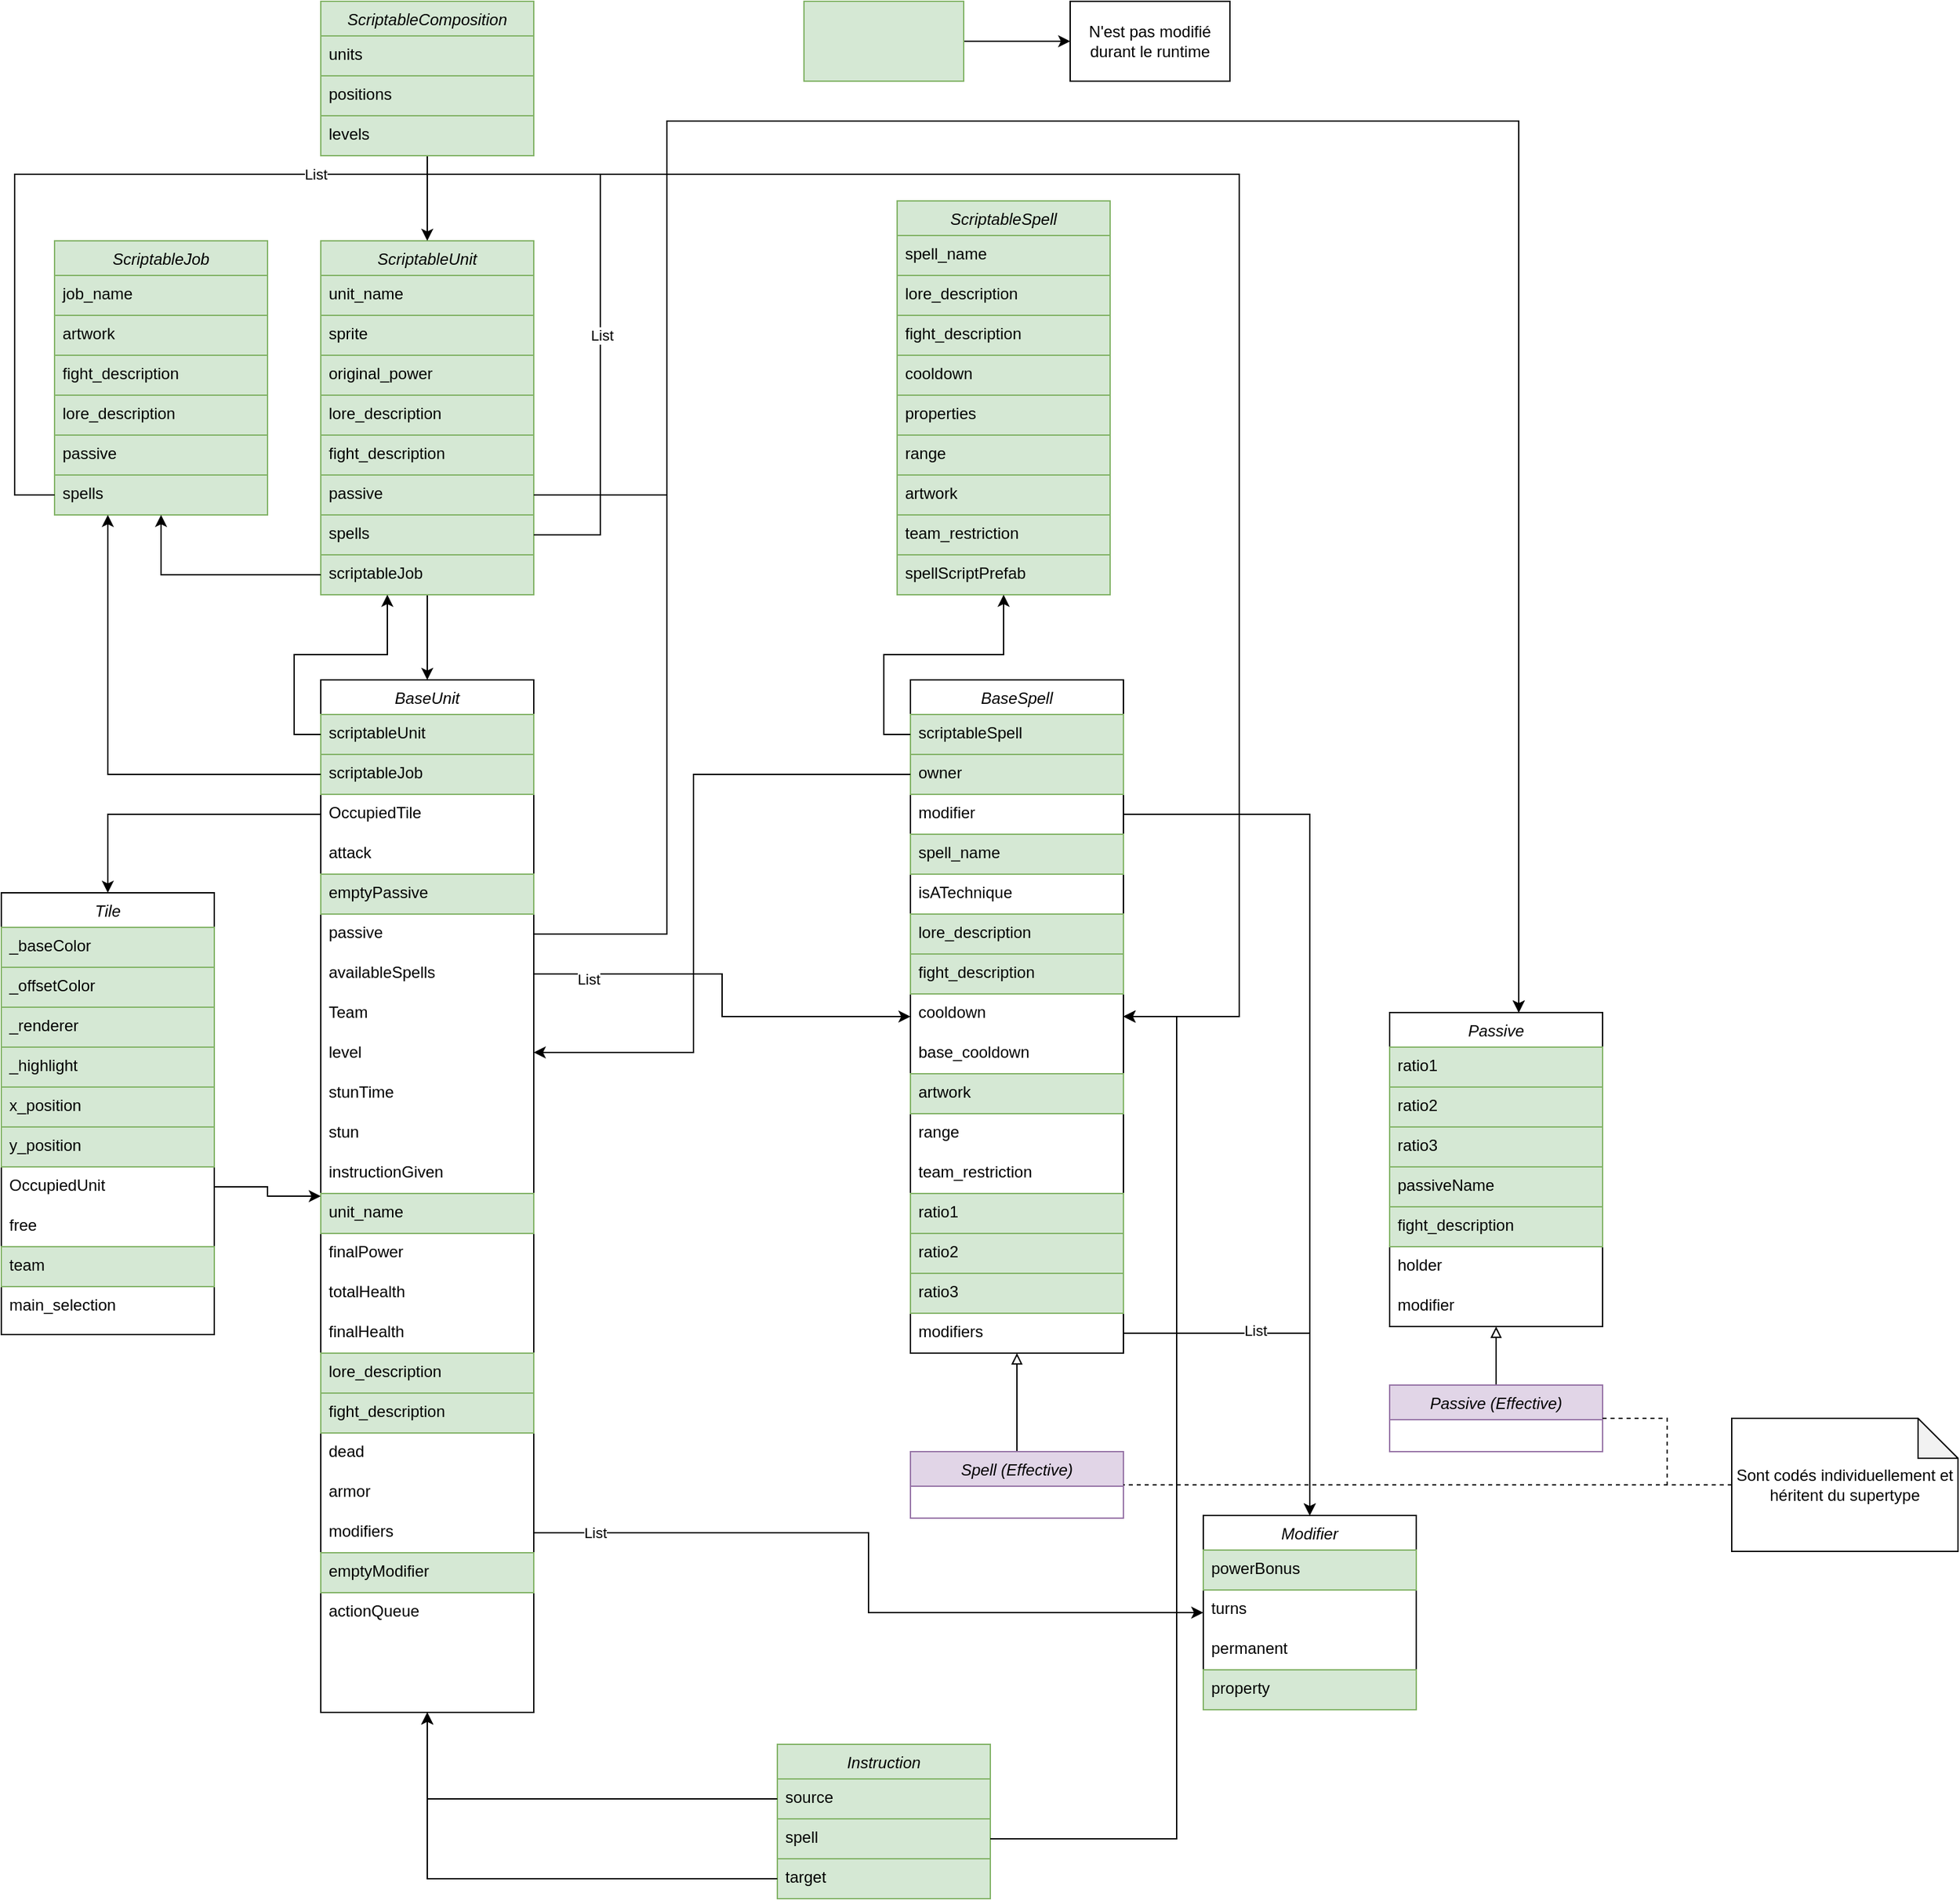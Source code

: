 <mxfile version="21.6.5" type="device">
  <diagram id="C5RBs43oDa-KdzZeNtuy" name="Page-1">
    <mxGraphModel dx="1350" dy="1958" grid="1" gridSize="10" guides="1" tooltips="1" connect="1" arrows="1" fold="1" page="1" pageScale="1" pageWidth="827" pageHeight="1169" math="0" shadow="0">
      <root>
        <mxCell id="WIyWlLk6GJQsqaUBKTNV-0" />
        <mxCell id="WIyWlLk6GJQsqaUBKTNV-1" parent="WIyWlLk6GJQsqaUBKTNV-0" />
        <mxCell id="icBQ6W7Yd303D4J3eCgz-27" style="edgeStyle=orthogonalEdgeStyle;rounded=0;orthogonalLoop=1;jettySize=auto;html=1;" parent="WIyWlLk6GJQsqaUBKTNV-1" source="icBQ6W7Yd303D4J3eCgz-1" target="icBQ6W7Yd303D4J3eCgz-18" edge="1">
          <mxGeometry relative="1" as="geometry" />
        </mxCell>
        <mxCell id="icBQ6W7Yd303D4J3eCgz-1" value="ScriptableUnit" style="swimlane;fontStyle=2;align=center;verticalAlign=top;childLayout=stackLayout;horizontal=1;startSize=26;horizontalStack=0;resizeParent=1;resizeLast=0;collapsible=1;marginBottom=0;rounded=0;shadow=0;strokeWidth=1;fillColor=#d5e8d4;strokeColor=#82b366;" parent="WIyWlLk6GJQsqaUBKTNV-1" vertex="1">
          <mxGeometry x="280" y="-300" width="160" height="266" as="geometry">
            <mxRectangle x="230" y="140" width="160" height="26" as="alternateBounds" />
          </mxGeometry>
        </mxCell>
        <mxCell id="icBQ6W7Yd303D4J3eCgz-2" value="unit_name" style="text;align=left;verticalAlign=top;spacingLeft=4;spacingRight=4;overflow=hidden;rotatable=0;points=[[0,0.5],[1,0.5]];portConstraint=eastwest;fillColor=#d5e8d4;strokeColor=#82b366;" parent="icBQ6W7Yd303D4J3eCgz-1" vertex="1">
          <mxGeometry y="26" width="160" height="30" as="geometry" />
        </mxCell>
        <mxCell id="icBQ6W7Yd303D4J3eCgz-3" value="sprite" style="text;align=left;verticalAlign=top;spacingLeft=4;spacingRight=4;overflow=hidden;rotatable=0;points=[[0,0.5],[1,0.5]];portConstraint=eastwest;rounded=0;shadow=0;html=0;fillColor=#d5e8d4;strokeColor=#82b366;" parent="icBQ6W7Yd303D4J3eCgz-1" vertex="1">
          <mxGeometry y="56" width="160" height="30" as="geometry" />
        </mxCell>
        <mxCell id="icBQ6W7Yd303D4J3eCgz-4" value="original_power" style="text;align=left;verticalAlign=top;spacingLeft=4;spacingRight=4;overflow=hidden;rotatable=0;points=[[0,0.5],[1,0.5]];portConstraint=eastwest;rounded=0;shadow=0;html=0;fillColor=#d5e8d4;strokeColor=#82b366;" parent="icBQ6W7Yd303D4J3eCgz-1" vertex="1">
          <mxGeometry y="86" width="160" height="30" as="geometry" />
        </mxCell>
        <mxCell id="icBQ6W7Yd303D4J3eCgz-10" value="lore_description" style="text;align=left;verticalAlign=top;spacingLeft=4;spacingRight=4;overflow=hidden;rotatable=0;points=[[0,0.5],[1,0.5]];portConstraint=eastwest;fillColor=#d5e8d4;strokeColor=#82b366;" parent="icBQ6W7Yd303D4J3eCgz-1" vertex="1">
          <mxGeometry y="116" width="160" height="30" as="geometry" />
        </mxCell>
        <mxCell id="icBQ6W7Yd303D4J3eCgz-11" value="fight_description" style="text;align=left;verticalAlign=top;spacingLeft=4;spacingRight=4;overflow=hidden;rotatable=0;points=[[0,0.5],[1,0.5]];portConstraint=eastwest;rounded=0;shadow=0;html=0;fillColor=#d5e8d4;strokeColor=#82b366;" parent="icBQ6W7Yd303D4J3eCgz-1" vertex="1">
          <mxGeometry y="146" width="160" height="30" as="geometry" />
        </mxCell>
        <mxCell id="icBQ6W7Yd303D4J3eCgz-12" value="passive" style="text;align=left;verticalAlign=top;spacingLeft=4;spacingRight=4;overflow=hidden;rotatable=0;points=[[0,0.5],[1,0.5]];portConstraint=eastwest;rounded=0;shadow=0;html=0;fillColor=#d5e8d4;strokeColor=#82b366;" parent="icBQ6W7Yd303D4J3eCgz-1" vertex="1">
          <mxGeometry y="176" width="160" height="30" as="geometry" />
        </mxCell>
        <mxCell id="icBQ6W7Yd303D4J3eCgz-13" value="spells" style="text;align=left;verticalAlign=top;spacingLeft=4;spacingRight=4;overflow=hidden;rotatable=0;points=[[0,0.5],[1,0.5]];portConstraint=eastwest;rounded=0;shadow=0;html=0;fillColor=#d5e8d4;strokeColor=#82b366;" parent="icBQ6W7Yd303D4J3eCgz-1" vertex="1">
          <mxGeometry y="206" width="160" height="30" as="geometry" />
        </mxCell>
        <mxCell id="icBQ6W7Yd303D4J3eCgz-14" value="scriptableJob" style="text;align=left;verticalAlign=top;spacingLeft=4;spacingRight=4;overflow=hidden;rotatable=0;points=[[0,0.5],[1,0.5]];portConstraint=eastwest;rounded=0;shadow=0;html=0;fillColor=#d5e8d4;strokeColor=#82b366;" parent="icBQ6W7Yd303D4J3eCgz-1" vertex="1">
          <mxGeometry y="236" width="160" height="30" as="geometry" />
        </mxCell>
        <mxCell id="icBQ6W7Yd303D4J3eCgz-18" value="BaseUnit" style="swimlane;fontStyle=2;align=center;verticalAlign=top;childLayout=stackLayout;horizontal=1;startSize=26;horizontalStack=0;resizeParent=1;resizeLast=0;collapsible=1;marginBottom=0;rounded=0;shadow=0;strokeWidth=1;" parent="WIyWlLk6GJQsqaUBKTNV-1" vertex="1">
          <mxGeometry x="280" y="30" width="160" height="776" as="geometry">
            <mxRectangle x="230" y="140" width="160" height="26" as="alternateBounds" />
          </mxGeometry>
        </mxCell>
        <mxCell id="icBQ6W7Yd303D4J3eCgz-19" value="scriptableUnit" style="text;align=left;verticalAlign=top;spacingLeft=4;spacingRight=4;overflow=hidden;rotatable=0;points=[[0,0.5],[1,0.5]];portConstraint=eastwest;fillColor=#d5e8d4;strokeColor=#82b366;" parent="icBQ6W7Yd303D4J3eCgz-18" vertex="1">
          <mxGeometry y="26" width="160" height="30" as="geometry" />
        </mxCell>
        <mxCell id="icBQ6W7Yd303D4J3eCgz-20" value="scriptableJob" style="text;align=left;verticalAlign=top;spacingLeft=4;spacingRight=4;overflow=hidden;rotatable=0;points=[[0,0.5],[1,0.5]];portConstraint=eastwest;rounded=0;shadow=0;html=0;fillColor=#d5e8d4;strokeColor=#82b366;" parent="icBQ6W7Yd303D4J3eCgz-18" vertex="1">
          <mxGeometry y="56" width="160" height="30" as="geometry" />
        </mxCell>
        <mxCell id="icBQ6W7Yd303D4J3eCgz-21" value="OccupiedTile" style="text;align=left;verticalAlign=top;spacingLeft=4;spacingRight=4;overflow=hidden;rotatable=0;points=[[0,0.5],[1,0.5]];portConstraint=eastwest;rounded=0;shadow=0;html=0;" parent="icBQ6W7Yd303D4J3eCgz-18" vertex="1">
          <mxGeometry y="86" width="160" height="30" as="geometry" />
        </mxCell>
        <mxCell id="icBQ6W7Yd303D4J3eCgz-22" value="attack" style="text;align=left;verticalAlign=top;spacingLeft=4;spacingRight=4;overflow=hidden;rotatable=0;points=[[0,0.5],[1,0.5]];portConstraint=eastwest;" parent="icBQ6W7Yd303D4J3eCgz-18" vertex="1">
          <mxGeometry y="116" width="160" height="30" as="geometry" />
        </mxCell>
        <mxCell id="icBQ6W7Yd303D4J3eCgz-23" value="emptyPassive" style="text;align=left;verticalAlign=top;spacingLeft=4;spacingRight=4;overflow=hidden;rotatable=0;points=[[0,0.5],[1,0.5]];portConstraint=eastwest;rounded=0;shadow=0;html=0;fillColor=#d5e8d4;strokeColor=#82b366;" parent="icBQ6W7Yd303D4J3eCgz-18" vertex="1">
          <mxGeometry y="146" width="160" height="30" as="geometry" />
        </mxCell>
        <mxCell id="icBQ6W7Yd303D4J3eCgz-24" value="passive" style="text;align=left;verticalAlign=top;spacingLeft=4;spacingRight=4;overflow=hidden;rotatable=0;points=[[0,0.5],[1,0.5]];portConstraint=eastwest;rounded=0;shadow=0;html=0;" parent="icBQ6W7Yd303D4J3eCgz-18" vertex="1">
          <mxGeometry y="176" width="160" height="30" as="geometry" />
        </mxCell>
        <mxCell id="icBQ6W7Yd303D4J3eCgz-25" value="availableSpells" style="text;align=left;verticalAlign=top;spacingLeft=4;spacingRight=4;overflow=hidden;rotatable=0;points=[[0,0.5],[1,0.5]];portConstraint=eastwest;rounded=0;shadow=0;html=0;" parent="icBQ6W7Yd303D4J3eCgz-18" vertex="1">
          <mxGeometry y="206" width="160" height="30" as="geometry" />
        </mxCell>
        <mxCell id="icBQ6W7Yd303D4J3eCgz-26" value="Team" style="text;align=left;verticalAlign=top;spacingLeft=4;spacingRight=4;overflow=hidden;rotatable=0;points=[[0,0.5],[1,0.5]];portConstraint=eastwest;rounded=0;shadow=0;html=0;" parent="icBQ6W7Yd303D4J3eCgz-18" vertex="1">
          <mxGeometry y="236" width="160" height="30" as="geometry" />
        </mxCell>
        <mxCell id="icBQ6W7Yd303D4J3eCgz-28" value="level" style="text;align=left;verticalAlign=top;spacingLeft=4;spacingRight=4;overflow=hidden;rotatable=0;points=[[0,0.5],[1,0.5]];portConstraint=eastwest;" parent="icBQ6W7Yd303D4J3eCgz-18" vertex="1">
          <mxGeometry y="266" width="160" height="30" as="geometry" />
        </mxCell>
        <mxCell id="icBQ6W7Yd303D4J3eCgz-29" value="stunTime" style="text;align=left;verticalAlign=top;spacingLeft=4;spacingRight=4;overflow=hidden;rotatable=0;points=[[0,0.5],[1,0.5]];portConstraint=eastwest;rounded=0;shadow=0;html=0;" parent="icBQ6W7Yd303D4J3eCgz-18" vertex="1">
          <mxGeometry y="296" width="160" height="30" as="geometry" />
        </mxCell>
        <mxCell id="icBQ6W7Yd303D4J3eCgz-30" value="stun" style="text;align=left;verticalAlign=top;spacingLeft=4;spacingRight=4;overflow=hidden;rotatable=0;points=[[0,0.5],[1,0.5]];portConstraint=eastwest;rounded=0;shadow=0;html=0;" parent="icBQ6W7Yd303D4J3eCgz-18" vertex="1">
          <mxGeometry y="326" width="160" height="30" as="geometry" />
        </mxCell>
        <mxCell id="icBQ6W7Yd303D4J3eCgz-31" value="instructionGiven" style="text;align=left;verticalAlign=top;spacingLeft=4;spacingRight=4;overflow=hidden;rotatable=0;points=[[0,0.5],[1,0.5]];portConstraint=eastwest;" parent="icBQ6W7Yd303D4J3eCgz-18" vertex="1">
          <mxGeometry y="356" width="160" height="30" as="geometry" />
        </mxCell>
        <mxCell id="icBQ6W7Yd303D4J3eCgz-34" value="unit_name" style="text;align=left;verticalAlign=top;spacingLeft=4;spacingRight=4;overflow=hidden;rotatable=0;points=[[0,0.5],[1,0.5]];portConstraint=eastwest;rounded=0;shadow=0;html=0;fillColor=#d5e8d4;strokeColor=#82b366;" parent="icBQ6W7Yd303D4J3eCgz-18" vertex="1">
          <mxGeometry y="386" width="160" height="30" as="geometry" />
        </mxCell>
        <mxCell id="icBQ6W7Yd303D4J3eCgz-35" value="finalPower    " style="text;align=left;verticalAlign=top;spacingLeft=4;spacingRight=4;overflow=hidden;rotatable=0;points=[[0,0.5],[1,0.5]];portConstraint=eastwest;rounded=0;shadow=0;html=0;" parent="icBQ6W7Yd303D4J3eCgz-18" vertex="1">
          <mxGeometry y="416" width="160" height="30" as="geometry" />
        </mxCell>
        <mxCell id="icBQ6W7Yd303D4J3eCgz-42" value="totalHealth" style="text;align=left;verticalAlign=top;spacingLeft=4;spacingRight=4;overflow=hidden;rotatable=0;points=[[0,0.5],[1,0.5]];portConstraint=eastwest;rounded=0;shadow=0;html=0;" parent="icBQ6W7Yd303D4J3eCgz-18" vertex="1">
          <mxGeometry y="446" width="160" height="30" as="geometry" />
        </mxCell>
        <mxCell id="icBQ6W7Yd303D4J3eCgz-41" value="finalHealth" style="text;align=left;verticalAlign=top;spacingLeft=4;spacingRight=4;overflow=hidden;rotatable=0;points=[[0,0.5],[1,0.5]];portConstraint=eastwest;rounded=0;shadow=0;html=0;" parent="icBQ6W7Yd303D4J3eCgz-18" vertex="1">
          <mxGeometry y="476" width="160" height="30" as="geometry" />
        </mxCell>
        <mxCell id="icBQ6W7Yd303D4J3eCgz-40" value="lore_description" style="text;align=left;verticalAlign=top;spacingLeft=4;spacingRight=4;overflow=hidden;rotatable=0;points=[[0,0.5],[1,0.5]];portConstraint=eastwest;rounded=0;shadow=0;html=0;fillColor=#d5e8d4;strokeColor=#82b366;" parent="icBQ6W7Yd303D4J3eCgz-18" vertex="1">
          <mxGeometry y="506" width="160" height="30" as="geometry" />
        </mxCell>
        <mxCell id="icBQ6W7Yd303D4J3eCgz-39" value="fight_description" style="text;align=left;verticalAlign=top;spacingLeft=4;spacingRight=4;overflow=hidden;rotatable=0;points=[[0,0.5],[1,0.5]];portConstraint=eastwest;rounded=0;shadow=0;html=0;fillColor=#d5e8d4;strokeColor=#82b366;" parent="icBQ6W7Yd303D4J3eCgz-18" vertex="1">
          <mxGeometry y="536" width="160" height="30" as="geometry" />
        </mxCell>
        <mxCell id="icBQ6W7Yd303D4J3eCgz-38" value="dead" style="text;align=left;verticalAlign=top;spacingLeft=4;spacingRight=4;overflow=hidden;rotatable=0;points=[[0,0.5],[1,0.5]];portConstraint=eastwest;" parent="icBQ6W7Yd303D4J3eCgz-18" vertex="1">
          <mxGeometry y="566" width="160" height="30" as="geometry" />
        </mxCell>
        <mxCell id="icBQ6W7Yd303D4J3eCgz-37" value="armor" style="text;align=left;verticalAlign=top;spacingLeft=4;spacingRight=4;overflow=hidden;rotatable=0;points=[[0,0.5],[1,0.5]];portConstraint=eastwest;rounded=0;shadow=0;html=0;" parent="icBQ6W7Yd303D4J3eCgz-18" vertex="1">
          <mxGeometry y="596" width="160" height="30" as="geometry" />
        </mxCell>
        <mxCell id="icBQ6W7Yd303D4J3eCgz-36" value="modifiers" style="text;align=left;verticalAlign=top;spacingLeft=4;spacingRight=4;overflow=hidden;rotatable=0;points=[[0,0.5],[1,0.5]];portConstraint=eastwest;rounded=0;shadow=0;html=0;" parent="icBQ6W7Yd303D4J3eCgz-18" vertex="1">
          <mxGeometry y="626" width="160" height="30" as="geometry" />
        </mxCell>
        <mxCell id="icBQ6W7Yd303D4J3eCgz-44" value="emptyModifier" style="text;align=left;verticalAlign=top;spacingLeft=4;spacingRight=4;overflow=hidden;rotatable=0;points=[[0,0.5],[1,0.5]];portConstraint=eastwest;rounded=0;shadow=0;html=0;fillColor=#d5e8d4;strokeColor=#82b366;" parent="icBQ6W7Yd303D4J3eCgz-18" vertex="1">
          <mxGeometry y="656" width="160" height="30" as="geometry" />
        </mxCell>
        <mxCell id="icBQ6W7Yd303D4J3eCgz-43" value="actionQueue" style="text;align=left;verticalAlign=top;spacingLeft=4;spacingRight=4;overflow=hidden;rotatable=0;points=[[0,0.5],[1,0.5]];portConstraint=eastwest;rounded=0;shadow=0;html=0;" parent="icBQ6W7Yd303D4J3eCgz-18" vertex="1">
          <mxGeometry y="686" width="160" height="30" as="geometry" />
        </mxCell>
        <mxCell id="icBQ6W7Yd303D4J3eCgz-46" style="edgeStyle=orthogonalEdgeStyle;rounded=0;orthogonalLoop=1;jettySize=auto;html=1;" parent="WIyWlLk6GJQsqaUBKTNV-1" source="icBQ6W7Yd303D4J3eCgz-19" target="icBQ6W7Yd303D4J3eCgz-1" edge="1">
          <mxGeometry relative="1" as="geometry">
            <Array as="points">
              <mxPoint x="260" y="71" />
              <mxPoint x="260" y="11" />
              <mxPoint x="330" y="11" />
            </Array>
          </mxGeometry>
        </mxCell>
        <mxCell id="icBQ6W7Yd303D4J3eCgz-47" value="Modifier" style="swimlane;fontStyle=2;align=center;verticalAlign=top;childLayout=stackLayout;horizontal=1;startSize=26;horizontalStack=0;resizeParent=1;resizeLast=0;collapsible=1;marginBottom=0;rounded=0;shadow=0;strokeWidth=1;" parent="WIyWlLk6GJQsqaUBKTNV-1" vertex="1">
          <mxGeometry x="943" y="658" width="160" height="146" as="geometry">
            <mxRectangle x="230" y="140" width="160" height="26" as="alternateBounds" />
          </mxGeometry>
        </mxCell>
        <mxCell id="icBQ6W7Yd303D4J3eCgz-48" value="powerBonus" style="text;align=left;verticalAlign=top;spacingLeft=4;spacingRight=4;overflow=hidden;rotatable=0;points=[[0,0.5],[1,0.5]];portConstraint=eastwest;fillColor=#d5e8d4;strokeColor=#82b366;" parent="icBQ6W7Yd303D4J3eCgz-47" vertex="1">
          <mxGeometry y="26" width="160" height="30" as="geometry" />
        </mxCell>
        <mxCell id="icBQ6W7Yd303D4J3eCgz-49" value="turns" style="text;align=left;verticalAlign=top;spacingLeft=4;spacingRight=4;overflow=hidden;rotatable=0;points=[[0,0.5],[1,0.5]];portConstraint=eastwest;rounded=0;shadow=0;html=0;" parent="icBQ6W7Yd303D4J3eCgz-47" vertex="1">
          <mxGeometry y="56" width="160" height="30" as="geometry" />
        </mxCell>
        <mxCell id="icBQ6W7Yd303D4J3eCgz-50" value="permanent" style="text;align=left;verticalAlign=top;spacingLeft=4;spacingRight=4;overflow=hidden;rotatable=0;points=[[0,0.5],[1,0.5]];portConstraint=eastwest;rounded=0;shadow=0;html=0;" parent="icBQ6W7Yd303D4J3eCgz-47" vertex="1">
          <mxGeometry y="86" width="160" height="30" as="geometry" />
        </mxCell>
        <mxCell id="icBQ6W7Yd303D4J3eCgz-51" value="property" style="text;align=left;verticalAlign=top;spacingLeft=4;spacingRight=4;overflow=hidden;rotatable=0;points=[[0,0.5],[1,0.5]];portConstraint=eastwest;fillColor=#d5e8d4;strokeColor=#82b366;" parent="icBQ6W7Yd303D4J3eCgz-47" vertex="1">
          <mxGeometry y="116" width="160" height="30" as="geometry" />
        </mxCell>
        <mxCell id="icBQ6W7Yd303D4J3eCgz-56" style="edgeStyle=orthogonalEdgeStyle;rounded=0;orthogonalLoop=1;jettySize=auto;html=1;" parent="WIyWlLk6GJQsqaUBKTNV-1" source="icBQ6W7Yd303D4J3eCgz-36" target="icBQ6W7Yd303D4J3eCgz-47" edge="1">
          <mxGeometry relative="1" as="geometry" />
        </mxCell>
        <mxCell id="icBQ6W7Yd303D4J3eCgz-144" value="List&lt;br&gt;" style="edgeLabel;html=1;align=center;verticalAlign=middle;resizable=0;points=[];" parent="icBQ6W7Yd303D4J3eCgz-56" vertex="1" connectable="0">
          <mxGeometry x="-0.836" relative="1" as="geometry">
            <mxPoint as="offset" />
          </mxGeometry>
        </mxCell>
        <mxCell id="icBQ6W7Yd303D4J3eCgz-57" value="ScriptableJob" style="swimlane;fontStyle=2;align=center;verticalAlign=top;childLayout=stackLayout;horizontal=1;startSize=26;horizontalStack=0;resizeParent=1;resizeLast=0;collapsible=1;marginBottom=0;rounded=0;shadow=0;strokeWidth=1;fillColor=#d5e8d4;strokeColor=#82b366;" parent="WIyWlLk6GJQsqaUBKTNV-1" vertex="1">
          <mxGeometry x="80" y="-300" width="160" height="206" as="geometry">
            <mxRectangle x="230" y="140" width="160" height="26" as="alternateBounds" />
          </mxGeometry>
        </mxCell>
        <mxCell id="icBQ6W7Yd303D4J3eCgz-58" value="job_name" style="text;align=left;verticalAlign=top;spacingLeft=4;spacingRight=4;overflow=hidden;rotatable=0;points=[[0,0.5],[1,0.5]];portConstraint=eastwest;fillColor=#d5e8d4;strokeColor=#82b366;" parent="icBQ6W7Yd303D4J3eCgz-57" vertex="1">
          <mxGeometry y="26" width="160" height="30" as="geometry" />
        </mxCell>
        <mxCell id="icBQ6W7Yd303D4J3eCgz-59" value="artwork" style="text;align=left;verticalAlign=top;spacingLeft=4;spacingRight=4;overflow=hidden;rotatable=0;points=[[0,0.5],[1,0.5]];portConstraint=eastwest;rounded=0;shadow=0;html=0;fillColor=#d5e8d4;strokeColor=#82b366;" parent="icBQ6W7Yd303D4J3eCgz-57" vertex="1">
          <mxGeometry y="56" width="160" height="30" as="geometry" />
        </mxCell>
        <mxCell id="icBQ6W7Yd303D4J3eCgz-60" value="fight_description" style="text;align=left;verticalAlign=top;spacingLeft=4;spacingRight=4;overflow=hidden;rotatable=0;points=[[0,0.5],[1,0.5]];portConstraint=eastwest;rounded=0;shadow=0;html=0;fillColor=#d5e8d4;strokeColor=#82b366;" parent="icBQ6W7Yd303D4J3eCgz-57" vertex="1">
          <mxGeometry y="86" width="160" height="30" as="geometry" />
        </mxCell>
        <mxCell id="icBQ6W7Yd303D4J3eCgz-61" value="lore_description" style="text;align=left;verticalAlign=top;spacingLeft=4;spacingRight=4;overflow=hidden;rotatable=0;points=[[0,0.5],[1,0.5]];portConstraint=eastwest;fillColor=#d5e8d4;strokeColor=#82b366;" parent="icBQ6W7Yd303D4J3eCgz-57" vertex="1">
          <mxGeometry y="116" width="160" height="30" as="geometry" />
        </mxCell>
        <mxCell id="icBQ6W7Yd303D4J3eCgz-62" value="passive" style="text;align=left;verticalAlign=top;spacingLeft=4;spacingRight=4;overflow=hidden;rotatable=0;points=[[0,0.5],[1,0.5]];portConstraint=eastwest;rounded=0;shadow=0;html=0;fillColor=#d5e8d4;strokeColor=#82b366;" parent="icBQ6W7Yd303D4J3eCgz-57" vertex="1">
          <mxGeometry y="146" width="160" height="30" as="geometry" />
        </mxCell>
        <mxCell id="icBQ6W7Yd303D4J3eCgz-63" value="spells" style="text;align=left;verticalAlign=top;spacingLeft=4;spacingRight=4;overflow=hidden;rotatable=0;points=[[0,0.5],[1,0.5]];portConstraint=eastwest;rounded=0;shadow=0;html=0;fillColor=#d5e8d4;strokeColor=#82b366;" parent="icBQ6W7Yd303D4J3eCgz-57" vertex="1">
          <mxGeometry y="176" width="160" height="30" as="geometry" />
        </mxCell>
        <mxCell id="icBQ6W7Yd303D4J3eCgz-67" style="edgeStyle=orthogonalEdgeStyle;rounded=0;orthogonalLoop=1;jettySize=auto;html=1;" parent="WIyWlLk6GJQsqaUBKTNV-1" source="icBQ6W7Yd303D4J3eCgz-14" target="icBQ6W7Yd303D4J3eCgz-57" edge="1">
          <mxGeometry relative="1" as="geometry" />
        </mxCell>
        <mxCell id="icBQ6W7Yd303D4J3eCgz-68" style="edgeStyle=orthogonalEdgeStyle;rounded=0;orthogonalLoop=1;jettySize=auto;html=1;" parent="WIyWlLk6GJQsqaUBKTNV-1" source="icBQ6W7Yd303D4J3eCgz-20" target="icBQ6W7Yd303D4J3eCgz-57" edge="1">
          <mxGeometry relative="1" as="geometry">
            <Array as="points">
              <mxPoint x="120" y="101" />
            </Array>
          </mxGeometry>
        </mxCell>
        <mxCell id="icBQ6W7Yd303D4J3eCgz-69" value="Tile" style="swimlane;fontStyle=2;align=center;verticalAlign=top;childLayout=stackLayout;horizontal=1;startSize=26;horizontalStack=0;resizeParent=1;resizeLast=0;collapsible=1;marginBottom=0;rounded=0;shadow=0;strokeWidth=1;" parent="WIyWlLk6GJQsqaUBKTNV-1" vertex="1">
          <mxGeometry x="40" y="190" width="160" height="332" as="geometry">
            <mxRectangle x="230" y="140" width="160" height="26" as="alternateBounds" />
          </mxGeometry>
        </mxCell>
        <mxCell id="icBQ6W7Yd303D4J3eCgz-70" value="_baseColor" style="text;align=left;verticalAlign=top;spacingLeft=4;spacingRight=4;overflow=hidden;rotatable=0;points=[[0,0.5],[1,0.5]];portConstraint=eastwest;fillColor=#d5e8d4;strokeColor=#82b366;" parent="icBQ6W7Yd303D4J3eCgz-69" vertex="1">
          <mxGeometry y="26" width="160" height="30" as="geometry" />
        </mxCell>
        <mxCell id="icBQ6W7Yd303D4J3eCgz-71" value="_offsetColor" style="text;align=left;verticalAlign=top;spacingLeft=4;spacingRight=4;overflow=hidden;rotatable=0;points=[[0,0.5],[1,0.5]];portConstraint=eastwest;rounded=0;shadow=0;html=0;fillColor=#d5e8d4;strokeColor=#82b366;" parent="icBQ6W7Yd303D4J3eCgz-69" vertex="1">
          <mxGeometry y="56" width="160" height="30" as="geometry" />
        </mxCell>
        <mxCell id="icBQ6W7Yd303D4J3eCgz-72" value="_renderer" style="text;align=left;verticalAlign=top;spacingLeft=4;spacingRight=4;overflow=hidden;rotatable=0;points=[[0,0.5],[1,0.5]];portConstraint=eastwest;rounded=0;shadow=0;html=0;fillColor=#d5e8d4;strokeColor=#82b366;" parent="icBQ6W7Yd303D4J3eCgz-69" vertex="1">
          <mxGeometry y="86" width="160" height="30" as="geometry" />
        </mxCell>
        <mxCell id="icBQ6W7Yd303D4J3eCgz-73" value="_highlight" style="text;align=left;verticalAlign=top;spacingLeft=4;spacingRight=4;overflow=hidden;rotatable=0;points=[[0,0.5],[1,0.5]];portConstraint=eastwest;fillColor=#d5e8d4;strokeColor=#82b366;" parent="icBQ6W7Yd303D4J3eCgz-69" vertex="1">
          <mxGeometry y="116" width="160" height="30" as="geometry" />
        </mxCell>
        <mxCell id="icBQ6W7Yd303D4J3eCgz-78" value="x_position" style="text;align=left;verticalAlign=top;spacingLeft=4;spacingRight=4;overflow=hidden;rotatable=0;points=[[0,0.5],[1,0.5]];portConstraint=eastwest;fillColor=#d5e8d4;strokeColor=#82b366;" parent="icBQ6W7Yd303D4J3eCgz-69" vertex="1">
          <mxGeometry y="146" width="160" height="30" as="geometry" />
        </mxCell>
        <mxCell id="icBQ6W7Yd303D4J3eCgz-77" value="y_position" style="text;align=left;verticalAlign=top;spacingLeft=4;spacingRight=4;overflow=hidden;rotatable=0;points=[[0,0.5],[1,0.5]];portConstraint=eastwest;rounded=0;shadow=0;html=0;fillColor=#d5e8d4;strokeColor=#82b366;" parent="icBQ6W7Yd303D4J3eCgz-69" vertex="1">
          <mxGeometry y="176" width="160" height="30" as="geometry" />
        </mxCell>
        <mxCell id="icBQ6W7Yd303D4J3eCgz-76" value="OccupiedUnit" style="text;align=left;verticalAlign=top;spacingLeft=4;spacingRight=4;overflow=hidden;rotatable=0;points=[[0,0.5],[1,0.5]];portConstraint=eastwest;rounded=0;shadow=0;html=0;" parent="icBQ6W7Yd303D4J3eCgz-69" vertex="1">
          <mxGeometry y="206" width="160" height="30" as="geometry" />
        </mxCell>
        <mxCell id="icBQ6W7Yd303D4J3eCgz-75" value="free" style="text;align=left;verticalAlign=top;spacingLeft=4;spacingRight=4;overflow=hidden;rotatable=0;points=[[0,0.5],[1,0.5]];portConstraint=eastwest;" parent="icBQ6W7Yd303D4J3eCgz-69" vertex="1">
          <mxGeometry y="236" width="160" height="30" as="geometry" />
        </mxCell>
        <mxCell id="icBQ6W7Yd303D4J3eCgz-82" value="team" style="text;align=left;verticalAlign=top;spacingLeft=4;spacingRight=4;overflow=hidden;rotatable=0;points=[[0,0.5],[1,0.5]];portConstraint=eastwest;fillColor=#d5e8d4;strokeColor=#82b366;" parent="icBQ6W7Yd303D4J3eCgz-69" vertex="1">
          <mxGeometry y="266" width="160" height="30" as="geometry" />
        </mxCell>
        <mxCell id="icBQ6W7Yd303D4J3eCgz-81" value="main_selection" style="text;align=left;verticalAlign=top;spacingLeft=4;spacingRight=4;overflow=hidden;rotatable=0;points=[[0,0.5],[1,0.5]];portConstraint=eastwest;rounded=0;shadow=0;html=0;" parent="icBQ6W7Yd303D4J3eCgz-69" vertex="1">
          <mxGeometry y="296" width="160" height="30" as="geometry" />
        </mxCell>
        <mxCell id="icBQ6W7Yd303D4J3eCgz-74" style="edgeStyle=orthogonalEdgeStyle;rounded=0;orthogonalLoop=1;jettySize=auto;html=1;" parent="WIyWlLk6GJQsqaUBKTNV-1" source="icBQ6W7Yd303D4J3eCgz-21" target="icBQ6W7Yd303D4J3eCgz-69" edge="1">
          <mxGeometry relative="1" as="geometry" />
        </mxCell>
        <mxCell id="icBQ6W7Yd303D4J3eCgz-83" value="BaseSpell" style="swimlane;fontStyle=2;align=center;verticalAlign=top;childLayout=stackLayout;horizontal=1;startSize=26;horizontalStack=0;resizeParent=1;resizeLast=0;collapsible=1;marginBottom=0;rounded=0;shadow=0;strokeWidth=1;" parent="WIyWlLk6GJQsqaUBKTNV-1" vertex="1">
          <mxGeometry x="723" y="30" width="160" height="506" as="geometry">
            <mxRectangle x="230" y="140" width="160" height="26" as="alternateBounds" />
          </mxGeometry>
        </mxCell>
        <mxCell id="icBQ6W7Yd303D4J3eCgz-84" value="scriptableSpell" style="text;align=left;verticalAlign=top;spacingLeft=4;spacingRight=4;overflow=hidden;rotatable=0;points=[[0,0.5],[1,0.5]];portConstraint=eastwest;fillColor=#d5e8d4;strokeColor=#82b366;" parent="icBQ6W7Yd303D4J3eCgz-83" vertex="1">
          <mxGeometry y="26" width="160" height="30" as="geometry" />
        </mxCell>
        <mxCell id="icBQ6W7Yd303D4J3eCgz-85" value="owner" style="text;align=left;verticalAlign=top;spacingLeft=4;spacingRight=4;overflow=hidden;rotatable=0;points=[[0,0.5],[1,0.5]];portConstraint=eastwest;rounded=0;shadow=0;html=0;fillColor=#d5e8d4;strokeColor=#82b366;" parent="icBQ6W7Yd303D4J3eCgz-83" vertex="1">
          <mxGeometry y="56" width="160" height="30" as="geometry" />
        </mxCell>
        <mxCell id="icBQ6W7Yd303D4J3eCgz-86" value="modifier" style="text;align=left;verticalAlign=top;spacingLeft=4;spacingRight=4;overflow=hidden;rotatable=0;points=[[0,0.5],[1,0.5]];portConstraint=eastwest;rounded=0;shadow=0;html=0;" parent="icBQ6W7Yd303D4J3eCgz-83" vertex="1">
          <mxGeometry y="86" width="160" height="30" as="geometry" />
        </mxCell>
        <mxCell id="icBQ6W7Yd303D4J3eCgz-87" value="spell_name" style="text;align=left;verticalAlign=top;spacingLeft=4;spacingRight=4;overflow=hidden;rotatable=0;points=[[0,0.5],[1,0.5]];portConstraint=eastwest;fillColor=#d5e8d4;strokeColor=#82b366;" parent="icBQ6W7Yd303D4J3eCgz-83" vertex="1">
          <mxGeometry y="116" width="160" height="30" as="geometry" />
        </mxCell>
        <mxCell id="icBQ6W7Yd303D4J3eCgz-88" value="isATechnique" style="text;align=left;verticalAlign=top;spacingLeft=4;spacingRight=4;overflow=hidden;rotatable=0;points=[[0,0.5],[1,0.5]];portConstraint=eastwest;" parent="icBQ6W7Yd303D4J3eCgz-83" vertex="1">
          <mxGeometry y="146" width="160" height="30" as="geometry" />
        </mxCell>
        <mxCell id="icBQ6W7Yd303D4J3eCgz-89" value="lore_description" style="text;align=left;verticalAlign=top;spacingLeft=4;spacingRight=4;overflow=hidden;rotatable=0;points=[[0,0.5],[1,0.5]];portConstraint=eastwest;rounded=0;shadow=0;html=0;fillColor=#d5e8d4;strokeColor=#82b366;" parent="icBQ6W7Yd303D4J3eCgz-83" vertex="1">
          <mxGeometry y="176" width="160" height="30" as="geometry" />
        </mxCell>
        <mxCell id="icBQ6W7Yd303D4J3eCgz-90" value="fight_description" style="text;align=left;verticalAlign=top;spacingLeft=4;spacingRight=4;overflow=hidden;rotatable=0;points=[[0,0.5],[1,0.5]];portConstraint=eastwest;rounded=0;shadow=0;html=0;fillColor=#d5e8d4;strokeColor=#82b366;" parent="icBQ6W7Yd303D4J3eCgz-83" vertex="1">
          <mxGeometry y="206" width="160" height="30" as="geometry" />
        </mxCell>
        <mxCell id="icBQ6W7Yd303D4J3eCgz-91" value="cooldown" style="text;align=left;verticalAlign=top;spacingLeft=4;spacingRight=4;overflow=hidden;rotatable=0;points=[[0,0.5],[1,0.5]];portConstraint=eastwest;" parent="icBQ6W7Yd303D4J3eCgz-83" vertex="1">
          <mxGeometry y="236" width="160" height="30" as="geometry" />
        </mxCell>
        <mxCell id="icBQ6W7Yd303D4J3eCgz-92" value="base_cooldown" style="text;align=left;verticalAlign=top;spacingLeft=4;spacingRight=4;overflow=hidden;rotatable=0;points=[[0,0.5],[1,0.5]];portConstraint=eastwest;" parent="icBQ6W7Yd303D4J3eCgz-83" vertex="1">
          <mxGeometry y="266" width="160" height="30" as="geometry" />
        </mxCell>
        <mxCell id="icBQ6W7Yd303D4J3eCgz-93" value="artwork" style="text;align=left;verticalAlign=top;spacingLeft=4;spacingRight=4;overflow=hidden;rotatable=0;points=[[0,0.5],[1,0.5]];portConstraint=eastwest;rounded=0;shadow=0;html=0;fillColor=#d5e8d4;strokeColor=#82b366;" parent="icBQ6W7Yd303D4J3eCgz-83" vertex="1">
          <mxGeometry y="296" width="160" height="30" as="geometry" />
        </mxCell>
        <mxCell id="icBQ6W7Yd303D4J3eCgz-94" value="range" style="text;align=left;verticalAlign=top;spacingLeft=4;spacingRight=4;overflow=hidden;rotatable=0;points=[[0,0.5],[1,0.5]];portConstraint=eastwest;" parent="icBQ6W7Yd303D4J3eCgz-83" vertex="1">
          <mxGeometry y="326" width="160" height="30" as="geometry" />
        </mxCell>
        <mxCell id="icBQ6W7Yd303D4J3eCgz-95" value="team_restriction" style="text;align=left;verticalAlign=top;spacingLeft=4;spacingRight=4;overflow=hidden;rotatable=0;points=[[0,0.5],[1,0.5]];portConstraint=eastwest;rounded=0;shadow=0;html=0;" parent="icBQ6W7Yd303D4J3eCgz-83" vertex="1">
          <mxGeometry y="356" width="160" height="30" as="geometry" />
        </mxCell>
        <mxCell id="icBQ6W7Yd303D4J3eCgz-96" value="ratio1" style="text;align=left;verticalAlign=top;spacingLeft=4;spacingRight=4;overflow=hidden;rotatable=0;points=[[0,0.5],[1,0.5]];portConstraint=eastwest;rounded=0;shadow=0;html=0;fillColor=#d5e8d4;strokeColor=#82b366;" parent="icBQ6W7Yd303D4J3eCgz-83" vertex="1">
          <mxGeometry y="386" width="160" height="30" as="geometry" />
        </mxCell>
        <mxCell id="icBQ6W7Yd303D4J3eCgz-97" value="ratio2" style="text;align=left;verticalAlign=top;spacingLeft=4;spacingRight=4;overflow=hidden;rotatable=0;points=[[0,0.5],[1,0.5]];portConstraint=eastwest;fillColor=#d5e8d4;strokeColor=#82b366;" parent="icBQ6W7Yd303D4J3eCgz-83" vertex="1">
          <mxGeometry y="416" width="160" height="30" as="geometry" />
        </mxCell>
        <mxCell id="icBQ6W7Yd303D4J3eCgz-98" value="ratio3" style="text;align=left;verticalAlign=top;spacingLeft=4;spacingRight=4;overflow=hidden;rotatable=0;points=[[0,0.5],[1,0.5]];portConstraint=eastwest;fillColor=#d5e8d4;strokeColor=#82b366;" parent="icBQ6W7Yd303D4J3eCgz-83" vertex="1">
          <mxGeometry y="446" width="160" height="30" as="geometry" />
        </mxCell>
        <mxCell id="icBQ6W7Yd303D4J3eCgz-99" value="modifiers" style="text;align=left;verticalAlign=top;spacingLeft=4;spacingRight=4;overflow=hidden;rotatable=0;points=[[0,0.5],[1,0.5]];portConstraint=eastwest;rounded=0;shadow=0;html=0;" parent="icBQ6W7Yd303D4J3eCgz-83" vertex="1">
          <mxGeometry y="476" width="160" height="30" as="geometry" />
        </mxCell>
        <mxCell id="icBQ6W7Yd303D4J3eCgz-105" style="edgeStyle=orthogonalEdgeStyle;rounded=0;orthogonalLoop=1;jettySize=auto;html=1;" parent="WIyWlLk6GJQsqaUBKTNV-1" source="icBQ6W7Yd303D4J3eCgz-86" target="icBQ6W7Yd303D4J3eCgz-47" edge="1">
          <mxGeometry relative="1" as="geometry" />
        </mxCell>
        <mxCell id="icBQ6W7Yd303D4J3eCgz-106" style="edgeStyle=orthogonalEdgeStyle;rounded=0;orthogonalLoop=1;jettySize=auto;html=1;" parent="WIyWlLk6GJQsqaUBKTNV-1" source="icBQ6W7Yd303D4J3eCgz-76" target="icBQ6W7Yd303D4J3eCgz-18" edge="1">
          <mxGeometry relative="1" as="geometry" />
        </mxCell>
        <mxCell id="icBQ6W7Yd303D4J3eCgz-107" style="edgeStyle=orthogonalEdgeStyle;rounded=0;orthogonalLoop=1;jettySize=auto;html=1;" parent="WIyWlLk6GJQsqaUBKTNV-1" source="icBQ6W7Yd303D4J3eCgz-85" target="icBQ6W7Yd303D4J3eCgz-18" edge="1">
          <mxGeometry relative="1" as="geometry">
            <Array as="points">
              <mxPoint x="560" y="101" />
              <mxPoint x="560" y="310" />
            </Array>
          </mxGeometry>
        </mxCell>
        <mxCell id="icBQ6W7Yd303D4J3eCgz-110" style="edgeStyle=orthogonalEdgeStyle;rounded=0;orthogonalLoop=1;jettySize=auto;html=1;" parent="WIyWlLk6GJQsqaUBKTNV-1" source="icBQ6W7Yd303D4J3eCgz-25" target="icBQ6W7Yd303D4J3eCgz-83" edge="1">
          <mxGeometry relative="1" as="geometry" />
        </mxCell>
        <mxCell id="icBQ6W7Yd303D4J3eCgz-145" value="List" style="edgeLabel;html=1;align=center;verticalAlign=middle;resizable=0;points=[];" parent="icBQ6W7Yd303D4J3eCgz-110" vertex="1" connectable="0">
          <mxGeometry x="-0.744" y="-4" relative="1" as="geometry">
            <mxPoint as="offset" />
          </mxGeometry>
        </mxCell>
        <mxCell id="icBQ6W7Yd303D4J3eCgz-112" value="ScriptableSpell" style="swimlane;fontStyle=2;align=center;verticalAlign=top;childLayout=stackLayout;horizontal=1;startSize=26;horizontalStack=0;resizeParent=1;resizeLast=0;collapsible=1;marginBottom=0;rounded=0;shadow=0;strokeWidth=1;fillColor=#d5e8d4;strokeColor=#82b366;" parent="WIyWlLk6GJQsqaUBKTNV-1" vertex="1">
          <mxGeometry x="713" y="-330" width="160" height="296" as="geometry">
            <mxRectangle x="230" y="140" width="160" height="26" as="alternateBounds" />
          </mxGeometry>
        </mxCell>
        <mxCell id="icBQ6W7Yd303D4J3eCgz-116" value="spell_name" style="text;align=left;verticalAlign=top;spacingLeft=4;spacingRight=4;overflow=hidden;rotatable=0;points=[[0,0.5],[1,0.5]];portConstraint=eastwest;fillColor=#d5e8d4;strokeColor=#82b366;" parent="icBQ6W7Yd303D4J3eCgz-112" vertex="1">
          <mxGeometry y="26" width="160" height="30" as="geometry" />
        </mxCell>
        <mxCell id="icBQ6W7Yd303D4J3eCgz-118" value="lore_description" style="text;align=left;verticalAlign=top;spacingLeft=4;spacingRight=4;overflow=hidden;rotatable=0;points=[[0,0.5],[1,0.5]];portConstraint=eastwest;rounded=0;shadow=0;html=0;fillColor=#d5e8d4;strokeColor=#82b366;" parent="icBQ6W7Yd303D4J3eCgz-112" vertex="1">
          <mxGeometry y="56" width="160" height="30" as="geometry" />
        </mxCell>
        <mxCell id="icBQ6W7Yd303D4J3eCgz-119" value="fight_description" style="text;align=left;verticalAlign=top;spacingLeft=4;spacingRight=4;overflow=hidden;rotatable=0;points=[[0,0.5],[1,0.5]];portConstraint=eastwest;rounded=0;shadow=0;html=0;fillColor=#d5e8d4;strokeColor=#82b366;" parent="icBQ6W7Yd303D4J3eCgz-112" vertex="1">
          <mxGeometry y="86" width="160" height="30" as="geometry" />
        </mxCell>
        <mxCell id="icBQ6W7Yd303D4J3eCgz-120" value="cooldown" style="text;align=left;verticalAlign=top;spacingLeft=4;spacingRight=4;overflow=hidden;rotatable=0;points=[[0,0.5],[1,0.5]];portConstraint=eastwest;fillColor=#d5e8d4;strokeColor=#82b366;" parent="icBQ6W7Yd303D4J3eCgz-112" vertex="1">
          <mxGeometry y="116" width="160" height="30" as="geometry" />
        </mxCell>
        <mxCell id="icBQ6W7Yd303D4J3eCgz-129" value="properties" style="text;align=left;verticalAlign=top;spacingLeft=4;spacingRight=4;overflow=hidden;rotatable=0;points=[[0,0.5],[1,0.5]];portConstraint=eastwest;fillColor=#d5e8d4;strokeColor=#82b366;" parent="icBQ6W7Yd303D4J3eCgz-112" vertex="1">
          <mxGeometry y="146" width="160" height="30" as="geometry" />
        </mxCell>
        <mxCell id="icBQ6W7Yd303D4J3eCgz-123" value="range" style="text;align=left;verticalAlign=top;spacingLeft=4;spacingRight=4;overflow=hidden;rotatable=0;points=[[0,0.5],[1,0.5]];portConstraint=eastwest;fillColor=#d5e8d4;strokeColor=#82b366;" parent="icBQ6W7Yd303D4J3eCgz-112" vertex="1">
          <mxGeometry y="176" width="160" height="30" as="geometry" />
        </mxCell>
        <mxCell id="icBQ6W7Yd303D4J3eCgz-122" value="artwork" style="text;align=left;verticalAlign=top;spacingLeft=4;spacingRight=4;overflow=hidden;rotatable=0;points=[[0,0.5],[1,0.5]];portConstraint=eastwest;rounded=0;shadow=0;html=0;fillColor=#d5e8d4;strokeColor=#82b366;" parent="icBQ6W7Yd303D4J3eCgz-112" vertex="1">
          <mxGeometry y="206" width="160" height="30" as="geometry" />
        </mxCell>
        <mxCell id="icBQ6W7Yd303D4J3eCgz-124" value="team_restriction" style="text;align=left;verticalAlign=top;spacingLeft=4;spacingRight=4;overflow=hidden;rotatable=0;points=[[0,0.5],[1,0.5]];portConstraint=eastwest;rounded=0;shadow=0;html=0;fillColor=#d5e8d4;strokeColor=#82b366;" parent="icBQ6W7Yd303D4J3eCgz-112" vertex="1">
          <mxGeometry y="236" width="160" height="30" as="geometry" />
        </mxCell>
        <mxCell id="icBQ6W7Yd303D4J3eCgz-130" value="spellScriptPrefab" style="text;align=left;verticalAlign=top;spacingLeft=4;spacingRight=4;overflow=hidden;rotatable=0;points=[[0,0.5],[1,0.5]];portConstraint=eastwest;rounded=0;shadow=0;html=0;fillColor=#d5e8d4;strokeColor=#82b366;" parent="icBQ6W7Yd303D4J3eCgz-112" vertex="1">
          <mxGeometry y="266" width="160" height="30" as="geometry" />
        </mxCell>
        <mxCell id="icBQ6W7Yd303D4J3eCgz-131" style="edgeStyle=orthogonalEdgeStyle;rounded=0;orthogonalLoop=1;jettySize=auto;html=1;" parent="WIyWlLk6GJQsqaUBKTNV-1" source="icBQ6W7Yd303D4J3eCgz-84" target="icBQ6W7Yd303D4J3eCgz-112" edge="1">
          <mxGeometry relative="1" as="geometry" />
        </mxCell>
        <mxCell id="icBQ6W7Yd303D4J3eCgz-133" value="Instruction" style="swimlane;fontStyle=2;align=center;verticalAlign=top;childLayout=stackLayout;horizontal=1;startSize=26;horizontalStack=0;resizeParent=1;resizeLast=0;collapsible=1;marginBottom=0;rounded=0;shadow=0;strokeWidth=1;fillColor=#d5e8d4;strokeColor=#82b366;" parent="WIyWlLk6GJQsqaUBKTNV-1" vertex="1">
          <mxGeometry x="623" y="830" width="160" height="116" as="geometry">
            <mxRectangle x="230" y="140" width="160" height="26" as="alternateBounds" />
          </mxGeometry>
        </mxCell>
        <mxCell id="icBQ6W7Yd303D4J3eCgz-134" value="source" style="text;align=left;verticalAlign=top;spacingLeft=4;spacingRight=4;overflow=hidden;rotatable=0;points=[[0,0.5],[1,0.5]];portConstraint=eastwest;fillColor=#d5e8d4;strokeColor=#82b366;" parent="icBQ6W7Yd303D4J3eCgz-133" vertex="1">
          <mxGeometry y="26" width="160" height="30" as="geometry" />
        </mxCell>
        <mxCell id="icBQ6W7Yd303D4J3eCgz-135" value="spell" style="text;align=left;verticalAlign=top;spacingLeft=4;spacingRight=4;overflow=hidden;rotatable=0;points=[[0,0.5],[1,0.5]];portConstraint=eastwest;rounded=0;shadow=0;html=0;fillColor=#d5e8d4;strokeColor=#82b366;" parent="icBQ6W7Yd303D4J3eCgz-133" vertex="1">
          <mxGeometry y="56" width="160" height="30" as="geometry" />
        </mxCell>
        <mxCell id="icBQ6W7Yd303D4J3eCgz-136" value="target" style="text;align=left;verticalAlign=top;spacingLeft=4;spacingRight=4;overflow=hidden;rotatable=0;points=[[0,0.5],[1,0.5]];portConstraint=eastwest;rounded=0;shadow=0;html=0;fillColor=#d5e8d4;strokeColor=#82b366;" parent="icBQ6W7Yd303D4J3eCgz-133" vertex="1">
          <mxGeometry y="86" width="160" height="30" as="geometry" />
        </mxCell>
        <mxCell id="icBQ6W7Yd303D4J3eCgz-139" style="edgeStyle=orthogonalEdgeStyle;rounded=0;orthogonalLoop=1;jettySize=auto;html=1;" parent="WIyWlLk6GJQsqaUBKTNV-1" source="icBQ6W7Yd303D4J3eCgz-134" target="icBQ6W7Yd303D4J3eCgz-18" edge="1">
          <mxGeometry relative="1" as="geometry" />
        </mxCell>
        <mxCell id="icBQ6W7Yd303D4J3eCgz-140" style="edgeStyle=orthogonalEdgeStyle;rounded=0;orthogonalLoop=1;jettySize=auto;html=1;" parent="WIyWlLk6GJQsqaUBKTNV-1" source="icBQ6W7Yd303D4J3eCgz-135" target="icBQ6W7Yd303D4J3eCgz-83" edge="1">
          <mxGeometry relative="1" as="geometry">
            <Array as="points">
              <mxPoint x="923" y="901" />
              <mxPoint x="923" y="283" />
            </Array>
          </mxGeometry>
        </mxCell>
        <mxCell id="icBQ6W7Yd303D4J3eCgz-141" style="edgeStyle=orthogonalEdgeStyle;rounded=0;orthogonalLoop=1;jettySize=auto;html=1;" parent="WIyWlLk6GJQsqaUBKTNV-1" source="icBQ6W7Yd303D4J3eCgz-136" target="icBQ6W7Yd303D4J3eCgz-18" edge="1">
          <mxGeometry relative="1" as="geometry" />
        </mxCell>
        <mxCell id="icBQ6W7Yd303D4J3eCgz-142" style="edgeStyle=orthogonalEdgeStyle;rounded=0;orthogonalLoop=1;jettySize=auto;html=1;" parent="WIyWlLk6GJQsqaUBKTNV-1" source="icBQ6W7Yd303D4J3eCgz-99" target="icBQ6W7Yd303D4J3eCgz-47" edge="1">
          <mxGeometry relative="1" as="geometry" />
        </mxCell>
        <mxCell id="icBQ6W7Yd303D4J3eCgz-143" value="List" style="edgeLabel;html=1;align=center;verticalAlign=middle;resizable=0;points=[];" parent="icBQ6W7Yd303D4J3eCgz-142" vertex="1" connectable="0">
          <mxGeometry x="-0.29" y="2" relative="1" as="geometry">
            <mxPoint as="offset" />
          </mxGeometry>
        </mxCell>
        <mxCell id="icBQ6W7Yd303D4J3eCgz-146" style="edgeStyle=orthogonalEdgeStyle;rounded=0;orthogonalLoop=1;jettySize=auto;html=1;" parent="WIyWlLk6GJQsqaUBKTNV-1" source="icBQ6W7Yd303D4J3eCgz-63" target="icBQ6W7Yd303D4J3eCgz-83" edge="1">
          <mxGeometry relative="1" as="geometry">
            <Array as="points">
              <mxPoint x="50" y="-109" />
              <mxPoint x="50" y="-350" />
              <mxPoint x="970" y="-350" />
              <mxPoint x="970" y="283" />
            </Array>
          </mxGeometry>
        </mxCell>
        <mxCell id="icBQ6W7Yd303D4J3eCgz-149" value="List" style="edgeLabel;html=1;align=center;verticalAlign=middle;resizable=0;points=[];" parent="icBQ6W7Yd303D4J3eCgz-146" vertex="1" connectable="0">
          <mxGeometry x="-0.449" y="4" relative="1" as="geometry">
            <mxPoint x="-30" y="4" as="offset" />
          </mxGeometry>
        </mxCell>
        <mxCell id="icBQ6W7Yd303D4J3eCgz-147" style="edgeStyle=orthogonalEdgeStyle;rounded=0;orthogonalLoop=1;jettySize=auto;html=1;" parent="WIyWlLk6GJQsqaUBKTNV-1" source="icBQ6W7Yd303D4J3eCgz-13" target="icBQ6W7Yd303D4J3eCgz-83" edge="1">
          <mxGeometry relative="1" as="geometry">
            <Array as="points">
              <mxPoint x="490" y="-79" />
              <mxPoint x="490" y="-350" />
              <mxPoint x="970" y="-350" />
              <mxPoint x="970" y="283" />
            </Array>
          </mxGeometry>
        </mxCell>
        <mxCell id="icBQ6W7Yd303D4J3eCgz-148" value="List" style="edgeLabel;html=1;align=center;verticalAlign=middle;resizable=0;points=[];" parent="icBQ6W7Yd303D4J3eCgz-147" vertex="1" connectable="0">
          <mxGeometry x="-0.737" y="-1" relative="1" as="geometry">
            <mxPoint as="offset" />
          </mxGeometry>
        </mxCell>
        <mxCell id="icBQ6W7Yd303D4J3eCgz-150" value="Passive" style="swimlane;fontStyle=2;align=center;verticalAlign=top;childLayout=stackLayout;horizontal=1;startSize=26;horizontalStack=0;resizeParent=1;resizeLast=0;collapsible=1;marginBottom=0;rounded=0;shadow=0;strokeWidth=1;" parent="WIyWlLk6GJQsqaUBKTNV-1" vertex="1">
          <mxGeometry x="1083" y="280" width="160" height="236" as="geometry">
            <mxRectangle x="230" y="140" width="160" height="26" as="alternateBounds" />
          </mxGeometry>
        </mxCell>
        <mxCell id="icBQ6W7Yd303D4J3eCgz-151" value="ratio1" style="text;align=left;verticalAlign=top;spacingLeft=4;spacingRight=4;overflow=hidden;rotatable=0;points=[[0,0.5],[1,0.5]];portConstraint=eastwest;fillColor=#d5e8d4;strokeColor=#82b366;" parent="icBQ6W7Yd303D4J3eCgz-150" vertex="1">
          <mxGeometry y="26" width="160" height="30" as="geometry" />
        </mxCell>
        <mxCell id="icBQ6W7Yd303D4J3eCgz-152" value="ratio2" style="text;align=left;verticalAlign=top;spacingLeft=4;spacingRight=4;overflow=hidden;rotatable=0;points=[[0,0.5],[1,0.5]];portConstraint=eastwest;rounded=0;shadow=0;html=0;fillColor=#d5e8d4;strokeColor=#82b366;" parent="icBQ6W7Yd303D4J3eCgz-150" vertex="1">
          <mxGeometry y="56" width="160" height="30" as="geometry" />
        </mxCell>
        <mxCell id="icBQ6W7Yd303D4J3eCgz-153" value="ratio3" style="text;align=left;verticalAlign=top;spacingLeft=4;spacingRight=4;overflow=hidden;rotatable=0;points=[[0,0.5],[1,0.5]];portConstraint=eastwest;rounded=0;shadow=0;html=0;fillColor=#d5e8d4;strokeColor=#82b366;" parent="icBQ6W7Yd303D4J3eCgz-150" vertex="1">
          <mxGeometry y="86" width="160" height="30" as="geometry" />
        </mxCell>
        <mxCell id="icBQ6W7Yd303D4J3eCgz-154" value="passiveName" style="text;align=left;verticalAlign=top;spacingLeft=4;spacingRight=4;overflow=hidden;rotatable=0;points=[[0,0.5],[1,0.5]];portConstraint=eastwest;fillColor=#d5e8d4;strokeColor=#82b366;" parent="icBQ6W7Yd303D4J3eCgz-150" vertex="1">
          <mxGeometry y="116" width="160" height="30" as="geometry" />
        </mxCell>
        <mxCell id="icBQ6W7Yd303D4J3eCgz-158" value="fight_description" style="text;align=left;verticalAlign=top;spacingLeft=4;spacingRight=4;overflow=hidden;rotatable=0;points=[[0,0.5],[1,0.5]];portConstraint=eastwest;fillColor=#d5e8d4;strokeColor=#82b366;" parent="icBQ6W7Yd303D4J3eCgz-150" vertex="1">
          <mxGeometry y="146" width="160" height="30" as="geometry" />
        </mxCell>
        <mxCell id="icBQ6W7Yd303D4J3eCgz-157" value="holder" style="text;align=left;verticalAlign=top;spacingLeft=4;spacingRight=4;overflow=hidden;rotatable=0;points=[[0,0.5],[1,0.5]];portConstraint=eastwest;rounded=0;shadow=0;html=0;" parent="icBQ6W7Yd303D4J3eCgz-150" vertex="1">
          <mxGeometry y="176" width="160" height="30" as="geometry" />
        </mxCell>
        <mxCell id="icBQ6W7Yd303D4J3eCgz-156" value="modifier" style="text;align=left;verticalAlign=top;spacingLeft=4;spacingRight=4;overflow=hidden;rotatable=0;points=[[0,0.5],[1,0.5]];portConstraint=eastwest;rounded=0;shadow=0;html=0;" parent="icBQ6W7Yd303D4J3eCgz-150" vertex="1">
          <mxGeometry y="206" width="160" height="30" as="geometry" />
        </mxCell>
        <mxCell id="icBQ6W7Yd303D4J3eCgz-159" style="edgeStyle=orthogonalEdgeStyle;rounded=0;orthogonalLoop=1;jettySize=auto;html=1;" parent="WIyWlLk6GJQsqaUBKTNV-1" source="icBQ6W7Yd303D4J3eCgz-12" target="icBQ6W7Yd303D4J3eCgz-150" edge="1">
          <mxGeometry relative="1" as="geometry">
            <Array as="points">
              <mxPoint x="540" y="-109" />
              <mxPoint x="540" y="-390" />
              <mxPoint x="1180" y="-390" />
            </Array>
          </mxGeometry>
        </mxCell>
        <mxCell id="icBQ6W7Yd303D4J3eCgz-160" style="edgeStyle=orthogonalEdgeStyle;rounded=0;orthogonalLoop=1;jettySize=auto;html=1;" parent="WIyWlLk6GJQsqaUBKTNV-1" source="icBQ6W7Yd303D4J3eCgz-24" target="icBQ6W7Yd303D4J3eCgz-150" edge="1">
          <mxGeometry relative="1" as="geometry">
            <Array as="points">
              <mxPoint x="540" y="221" />
              <mxPoint x="540" y="-390" />
              <mxPoint x="1180" y="-390" />
            </Array>
          </mxGeometry>
        </mxCell>
        <mxCell id="icBQ6W7Yd303D4J3eCgz-169" style="edgeStyle=orthogonalEdgeStyle;rounded=0;orthogonalLoop=1;jettySize=auto;html=1;endArrow=block;endFill=0;" parent="WIyWlLk6GJQsqaUBKTNV-1" source="icBQ6W7Yd303D4J3eCgz-161" target="icBQ6W7Yd303D4J3eCgz-150" edge="1">
          <mxGeometry relative="1" as="geometry" />
        </mxCell>
        <mxCell id="icBQ6W7Yd303D4J3eCgz-161" value="Passive (Effective)" style="swimlane;fontStyle=2;align=center;verticalAlign=top;childLayout=stackLayout;horizontal=1;startSize=26;horizontalStack=0;resizeParent=1;resizeLast=0;collapsible=1;marginBottom=0;rounded=0;shadow=0;strokeWidth=1;fillColor=#e1d5e7;strokeColor=#9673a6;" parent="WIyWlLk6GJQsqaUBKTNV-1" vertex="1">
          <mxGeometry x="1083" y="560" width="160" height="50" as="geometry">
            <mxRectangle x="230" y="140" width="160" height="26" as="alternateBounds" />
          </mxGeometry>
        </mxCell>
        <mxCell id="icBQ6W7Yd303D4J3eCgz-173" style="edgeStyle=orthogonalEdgeStyle;rounded=0;orthogonalLoop=1;jettySize=auto;html=1;endArrow=block;endFill=0;" parent="WIyWlLk6GJQsqaUBKTNV-1" source="icBQ6W7Yd303D4J3eCgz-170" target="icBQ6W7Yd303D4J3eCgz-83" edge="1">
          <mxGeometry relative="1" as="geometry">
            <Array as="points">
              <mxPoint x="763" y="635" />
            </Array>
          </mxGeometry>
        </mxCell>
        <mxCell id="icBQ6W7Yd303D4J3eCgz-170" value="Spell (Effective)" style="swimlane;fontStyle=2;align=center;verticalAlign=top;childLayout=stackLayout;horizontal=1;startSize=26;horizontalStack=0;resizeParent=1;resizeLast=0;collapsible=1;marginBottom=0;rounded=0;shadow=0;strokeWidth=1;fillColor=#e1d5e7;strokeColor=#9673a6;" parent="WIyWlLk6GJQsqaUBKTNV-1" vertex="1">
          <mxGeometry x="723" y="610" width="160" height="50" as="geometry">
            <mxRectangle x="230" y="140" width="160" height="26" as="alternateBounds" />
          </mxGeometry>
        </mxCell>
        <mxCell id="icBQ6W7Yd303D4J3eCgz-178" style="edgeStyle=orthogonalEdgeStyle;rounded=0;orthogonalLoop=1;jettySize=auto;html=1;" parent="WIyWlLk6GJQsqaUBKTNV-1" source="icBQ6W7Yd303D4J3eCgz-174" target="icBQ6W7Yd303D4J3eCgz-1" edge="1">
          <mxGeometry relative="1" as="geometry" />
        </mxCell>
        <mxCell id="icBQ6W7Yd303D4J3eCgz-174" value="ScriptableComposition" style="swimlane;fontStyle=2;align=center;verticalAlign=top;childLayout=stackLayout;horizontal=1;startSize=26;horizontalStack=0;resizeParent=1;resizeLast=0;collapsible=1;marginBottom=0;rounded=0;shadow=0;strokeWidth=1;fillColor=#d5e8d4;strokeColor=#82b366;" parent="WIyWlLk6GJQsqaUBKTNV-1" vertex="1">
          <mxGeometry x="280" y="-480" width="160" height="116" as="geometry">
            <mxRectangle x="230" y="140" width="160" height="26" as="alternateBounds" />
          </mxGeometry>
        </mxCell>
        <mxCell id="icBQ6W7Yd303D4J3eCgz-175" value="units" style="text;align=left;verticalAlign=top;spacingLeft=4;spacingRight=4;overflow=hidden;rotatable=0;points=[[0,0.5],[1,0.5]];portConstraint=eastwest;fillColor=#d5e8d4;strokeColor=#82b366;" parent="icBQ6W7Yd303D4J3eCgz-174" vertex="1">
          <mxGeometry y="26" width="160" height="30" as="geometry" />
        </mxCell>
        <mxCell id="icBQ6W7Yd303D4J3eCgz-176" value="positions" style="text;align=left;verticalAlign=top;spacingLeft=4;spacingRight=4;overflow=hidden;rotatable=0;points=[[0,0.5],[1,0.5]];portConstraint=eastwest;rounded=0;shadow=0;html=0;fillColor=#d5e8d4;strokeColor=#82b366;" parent="icBQ6W7Yd303D4J3eCgz-174" vertex="1">
          <mxGeometry y="56" width="160" height="30" as="geometry" />
        </mxCell>
        <mxCell id="icBQ6W7Yd303D4J3eCgz-177" value="levels" style="text;align=left;verticalAlign=top;spacingLeft=4;spacingRight=4;overflow=hidden;rotatable=0;points=[[0,0.5],[1,0.5]];portConstraint=eastwest;rounded=0;shadow=0;html=0;fillColor=#d5e8d4;strokeColor=#82b366;" parent="icBQ6W7Yd303D4J3eCgz-174" vertex="1">
          <mxGeometry y="86" width="160" height="30" as="geometry" />
        </mxCell>
        <mxCell id="icBQ6W7Yd303D4J3eCgz-180" style="edgeStyle=orthogonalEdgeStyle;rounded=0;orthogonalLoop=1;jettySize=auto;html=1;endArrow=none;endFill=0;dashed=1;" parent="WIyWlLk6GJQsqaUBKTNV-1" source="icBQ6W7Yd303D4J3eCgz-179" target="icBQ6W7Yd303D4J3eCgz-161" edge="1">
          <mxGeometry relative="1" as="geometry" />
        </mxCell>
        <mxCell id="icBQ6W7Yd303D4J3eCgz-181" style="edgeStyle=orthogonalEdgeStyle;rounded=0;orthogonalLoop=1;jettySize=auto;html=1;endArrow=none;endFill=0;dashed=1;" parent="WIyWlLk6GJQsqaUBKTNV-1" source="icBQ6W7Yd303D4J3eCgz-179" target="icBQ6W7Yd303D4J3eCgz-170" edge="1">
          <mxGeometry relative="1" as="geometry" />
        </mxCell>
        <mxCell id="icBQ6W7Yd303D4J3eCgz-179" value="Sont codés individuellement et héritent du supertype" style="shape=note;whiteSpace=wrap;html=1;backgroundOutline=1;darkOpacity=0.05;" parent="WIyWlLk6GJQsqaUBKTNV-1" vertex="1">
          <mxGeometry x="1340" y="585" width="170" height="100" as="geometry" />
        </mxCell>
        <mxCell id="icBQ6W7Yd303D4J3eCgz-186" value="" style="edgeStyle=orthogonalEdgeStyle;rounded=0;orthogonalLoop=1;jettySize=auto;html=1;" parent="WIyWlLk6GJQsqaUBKTNV-1" source="icBQ6W7Yd303D4J3eCgz-182" target="icBQ6W7Yd303D4J3eCgz-185" edge="1">
          <mxGeometry relative="1" as="geometry" />
        </mxCell>
        <mxCell id="icBQ6W7Yd303D4J3eCgz-182" value="" style="rounded=0;whiteSpace=wrap;html=1;fillColor=#d5e8d4;strokeColor=#82b366;" parent="WIyWlLk6GJQsqaUBKTNV-1" vertex="1">
          <mxGeometry x="643" y="-480" width="120" height="60" as="geometry" />
        </mxCell>
        <mxCell id="icBQ6W7Yd303D4J3eCgz-185" value="N&#39;est pas modifié durant le runtime" style="whiteSpace=wrap;html=1;rounded=0;" parent="WIyWlLk6GJQsqaUBKTNV-1" vertex="1">
          <mxGeometry x="843" y="-480" width="120" height="60" as="geometry" />
        </mxCell>
      </root>
    </mxGraphModel>
  </diagram>
</mxfile>
